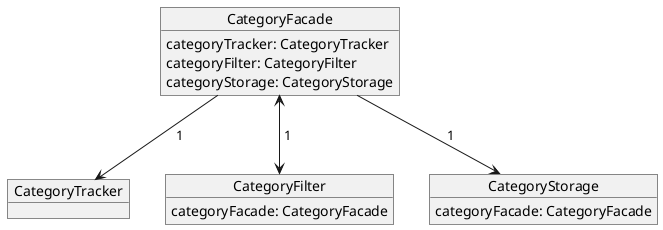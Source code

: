 @startuml

object CategoryFacade {
    categoryTracker: CategoryTracker
    categoryFilter: CategoryFilter
    categoryStorage: CategoryStorage
}

object CategoryTracker

object CategoryFilter {
    categoryFacade: CategoryFacade
}

object CategoryStorage {
    categoryFacade: CategoryFacade
}

CategoryFacade --> CategoryTracker : "1"
CategoryFacade <--> CategoryFilter : " 1 "
CategoryFacade --> CategoryStorage : " 1 "

@enduml
